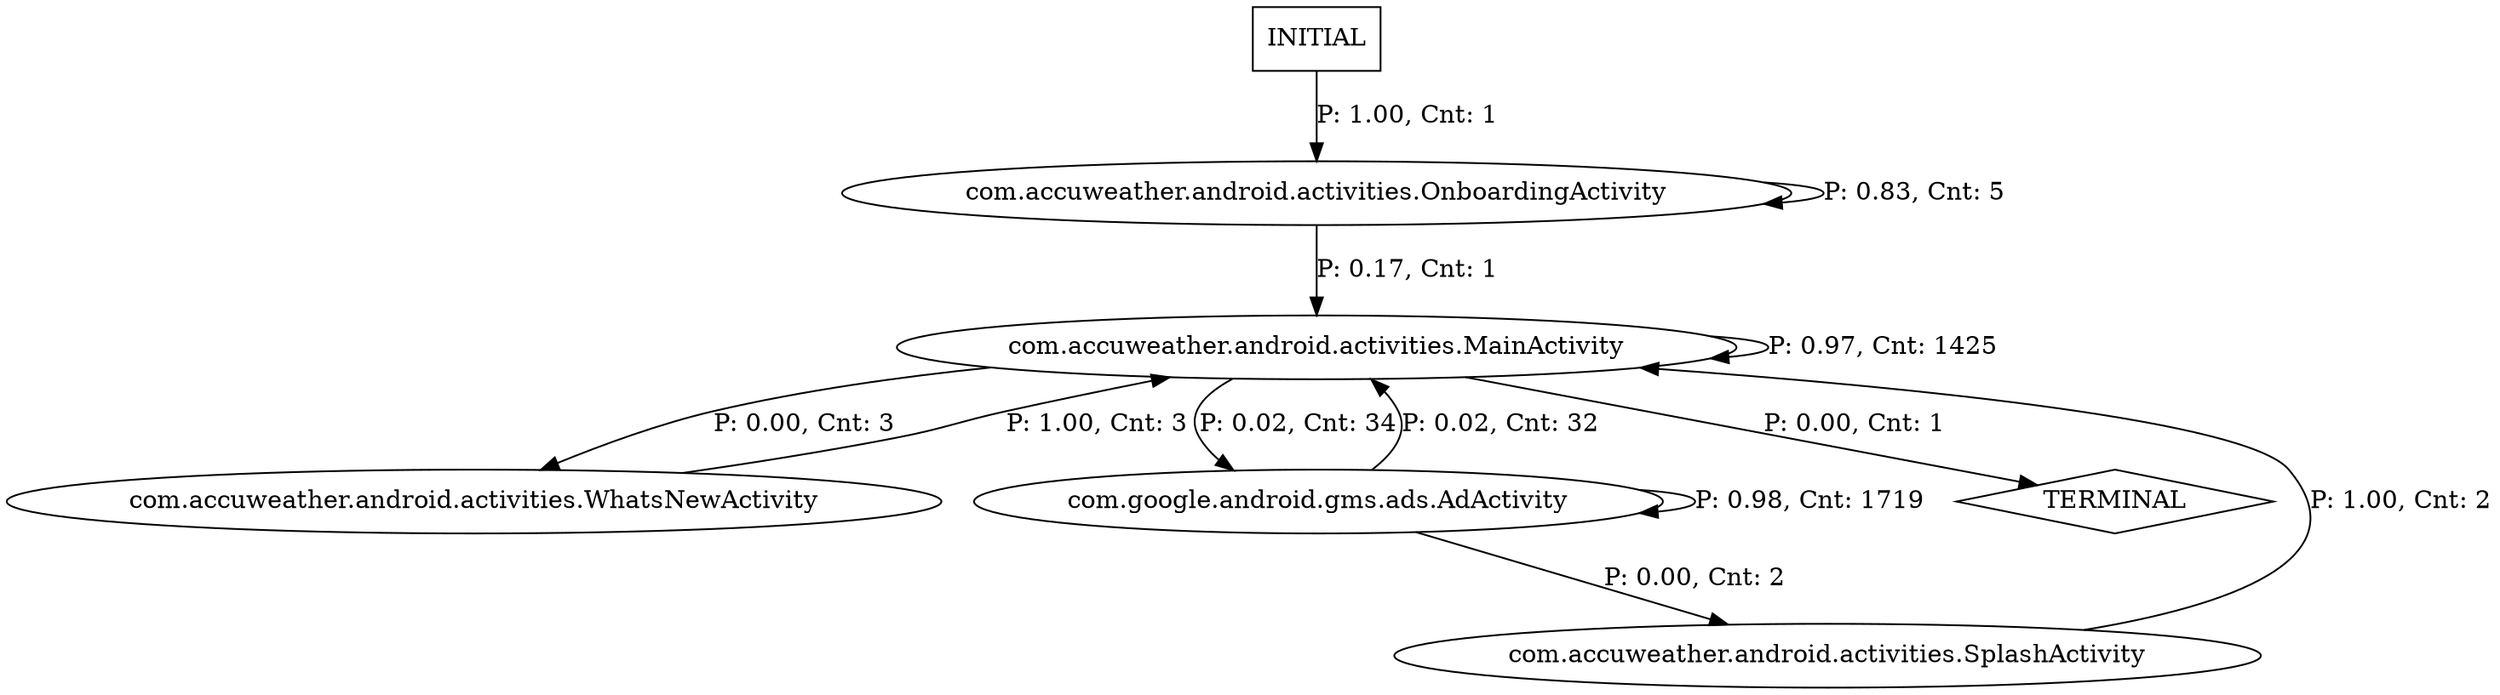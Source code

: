 digraph G {
  0 [label="com.accuweather.android.activities.MainActivity"];
  1 [label="com.accuweather.android.activities.OnboardingActivity"];
  2 [label="com.accuweather.android.activities.SplashActivity"];
  3 [label="com.accuweather.android.activities.WhatsNewActivity"];
  4 [label="com.google.android.gms.ads.AdActivity"];
  5 [label="TERMINAL",shape=diamond];
  6 [label="INITIAL",shape=box];
0->0 [label="P: 0.97, Cnt: 1425"];
0->3 [label="P: 0.00, Cnt: 3"];
0->4 [label="P: 0.02, Cnt: 34"];
0->5 [label="P: 0.00, Cnt: 1"];
1->0 [label="P: 0.17, Cnt: 1"];
1->1 [label="P: 0.83, Cnt: 5"];
2->0 [label="P: 1.00, Cnt: 2"];
3->0 [label="P: 1.00, Cnt: 3"];
4->0 [label="P: 0.02, Cnt: 32"];
4->2 [label="P: 0.00, Cnt: 2"];
4->4 [label="P: 0.98, Cnt: 1719"];
6->1 [label="P: 1.00, Cnt: 1"];
}
